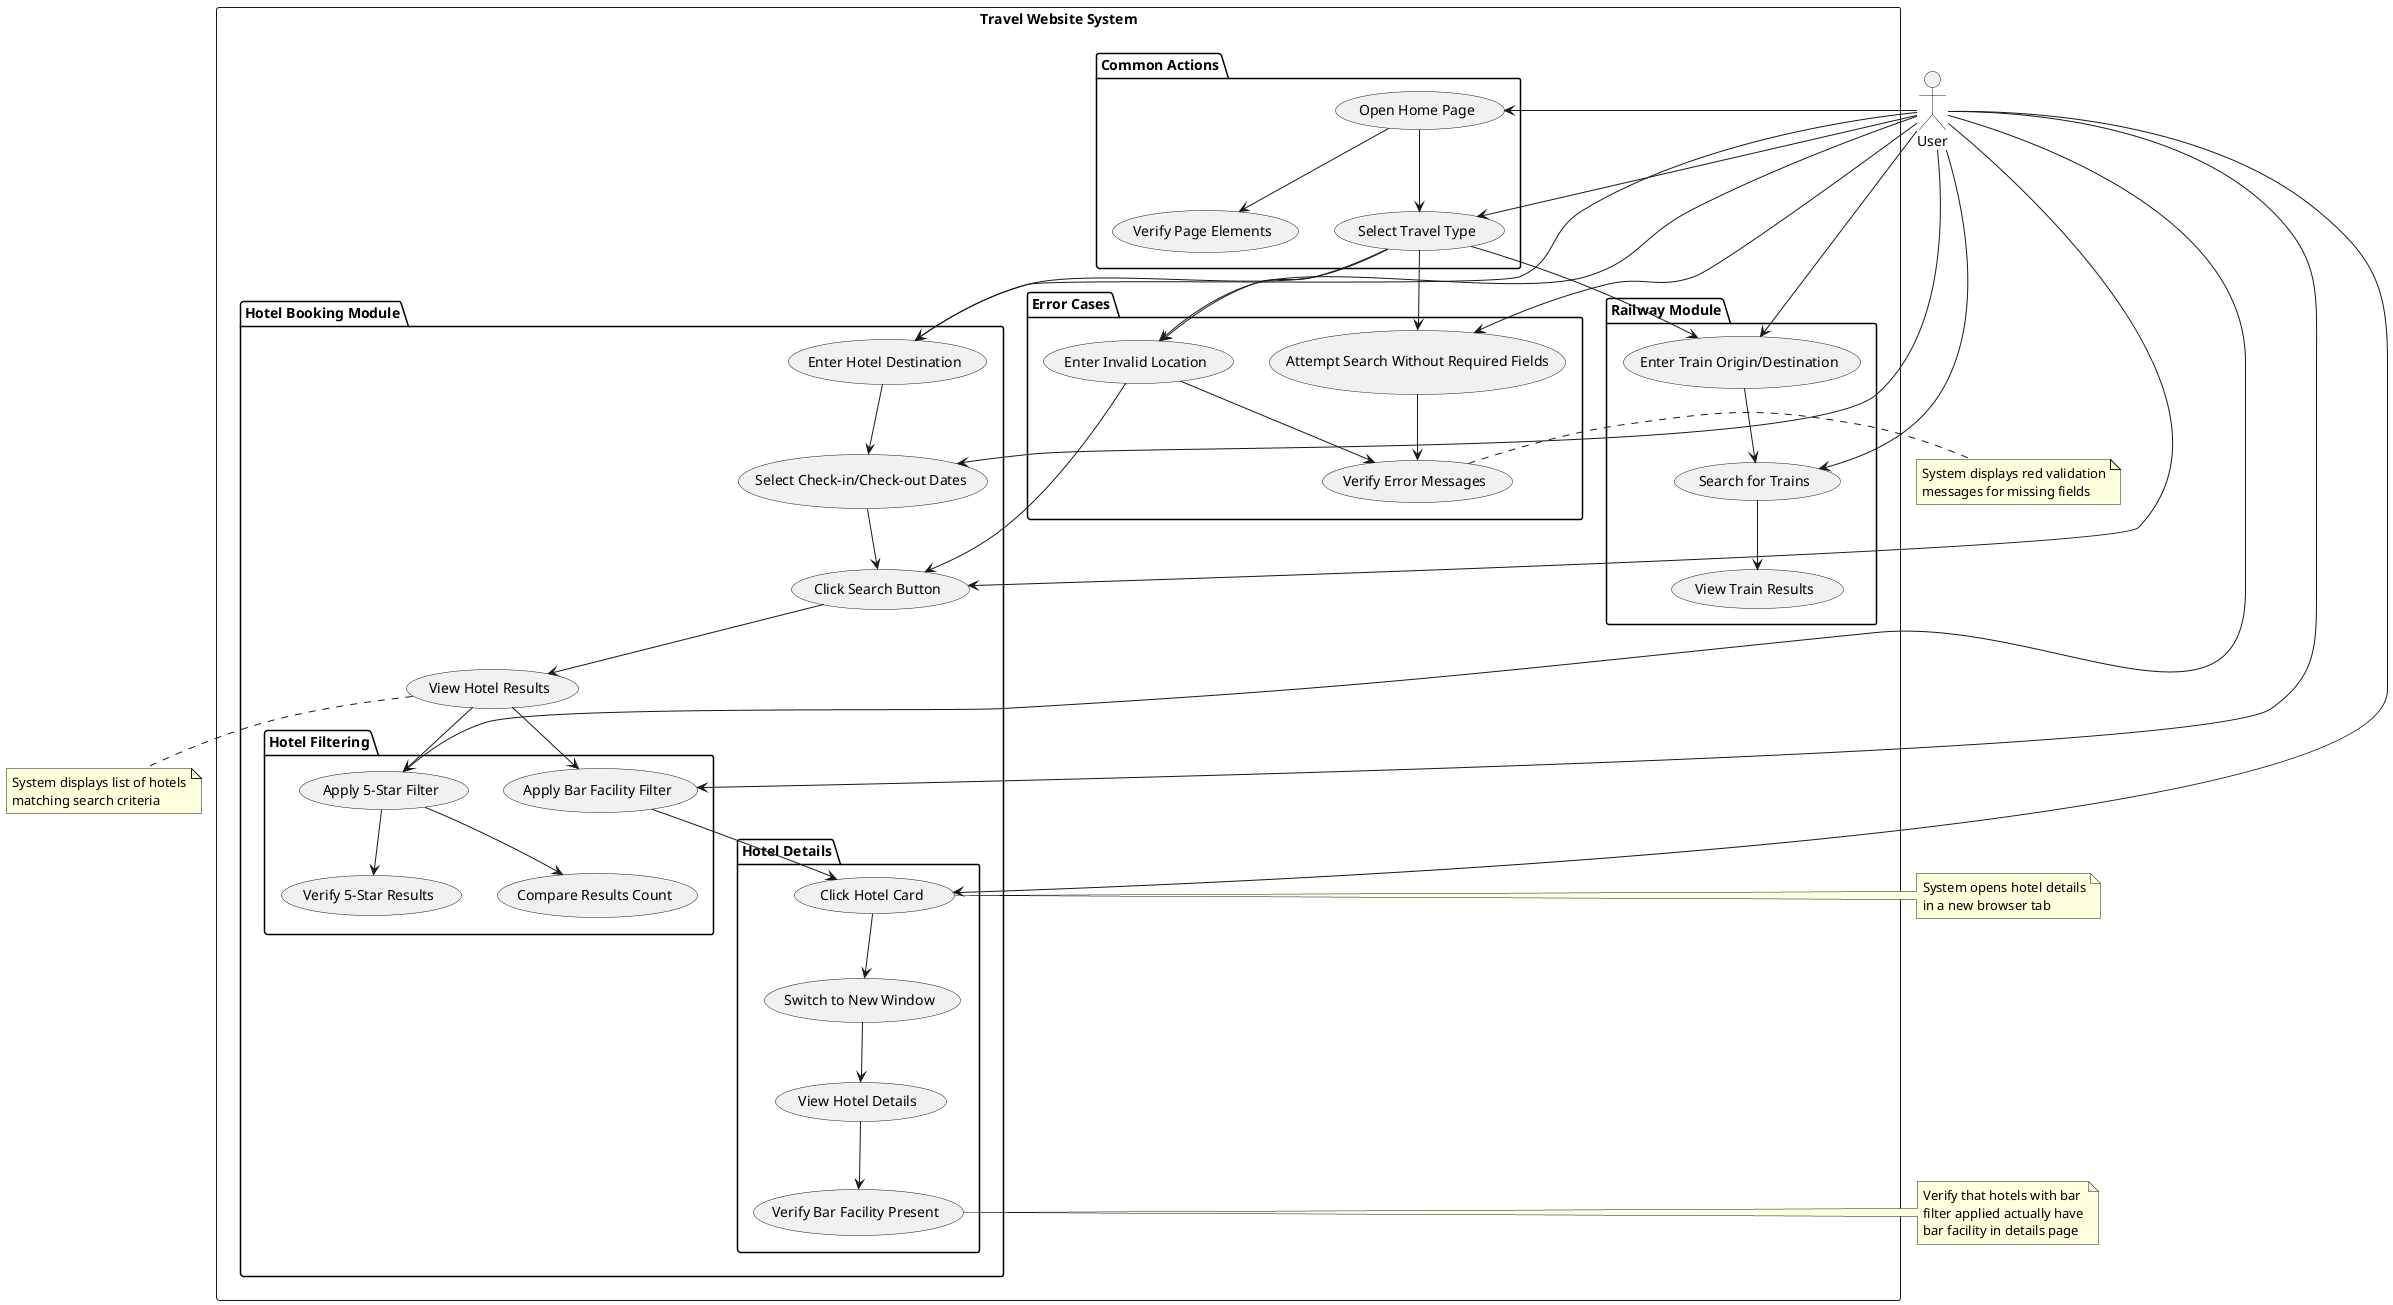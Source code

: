 @startuml TravelWebsiteTestCases

actor "User" as user

rectangle "Travel Website System" {
  package "Common Actions" {
    usecase "Open Home Page" as UC1
    usecase "Verify Page Elements" as UC1.1
    usecase "Select Travel Type" as UC1.2
  }

  package "Hotel Booking Module" {
    usecase "Enter Hotel Destination" as H1
    usecase "Select Check-in/Check-out Dates" as H2
    usecase "Click Search Button" as H3
    usecase "View Hotel Results" as H4

    package "Hotel Filtering" {
      usecase "Apply 5-Star Filter" as H5
      usecase "Verify 5-Star Results" as H6
      usecase "Apply Bar Facility Filter" as H7
      usecase "Compare Results Count" as H8
    }

    package "Hotel Details" {
      usecase "Click Hotel Card" as H9
      usecase "Switch to New Window" as H10
      usecase "View Hotel Details" as H11
      usecase "Verify Bar Facility Present" as H12
    }
  }

  package "Railway Module" {
    usecase "Enter Train Origin/Destination" as R1
    usecase "Search for Trains" as R2
    usecase "View Train Results" as R3
  }

  package "Error Cases" {
    usecase "Enter Invalid Location" as E1
    usecase "Attempt Search Without Required Fields" as E2
    usecase "Verify Error Messages" as E3
  }
}

' Basic flow
UC1 --> UC1.1
UC1 --> UC1.2
UC1.2 --> H1
UC1.2 --> R1
UC1.2 --> E1
UC1.2 --> E2

' Hotel flow
H1 --> H2
H2 --> H3
H3 --> H4
H4 --> H5
H5 --> H6
H5 --> H8
H4 --> H7
H7 --> H9
H9 --> H10
H10 --> H11
H11 --> H12

' Railway flow
R1 --> R2
R2 --> R3

' Error flow
E1 --> H3
E1 --> E3
E2 --> E3

' User associations
user --> UC1
user --> UC1.2
user --> H1
user --> H2
user --> H3
user --> H5
user --> H7
user --> H9
user --> R1
user --> R2
user --> E1
user --> E2

note bottom of H4
  System displays list of hotels
  matching search criteria
end note

note right of H9
  System opens hotel details
  in a new browser tab
end note

note right of H12
  Verify that hotels with bar
  filter applied actually have
  bar facility in details page
end note

note right of E3
  System displays red validation
  messages for missing fields
end note

@enduml
